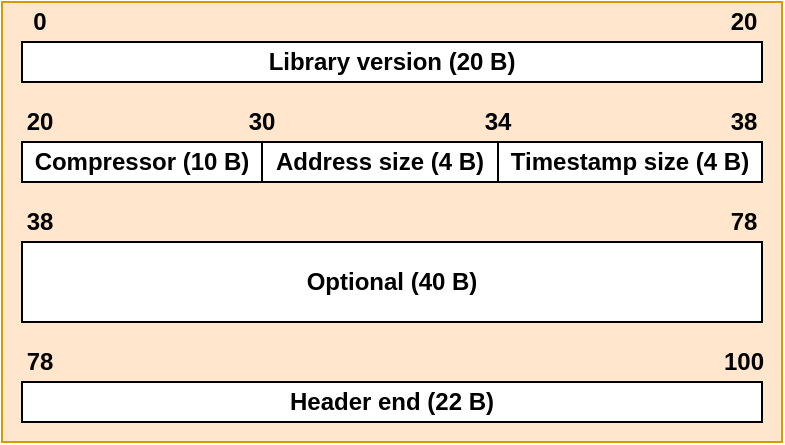 <mxfile version="20.2.3" type="device"><diagram id="98Kkw1cU9wQskM0YgGju" name="Página-1"><mxGraphModel dx="981" dy="1766" grid="1" gridSize="10" guides="1" tooltips="1" connect="1" arrows="1" fold="1" page="1" pageScale="1" pageWidth="827" pageHeight="1169" math="0" shadow="0"><root><mxCell id="0"/><mxCell id="1" parent="0"/><mxCell id="dVSPG--nkHf5Q36BvEm8-1" value="" style="rounded=0;whiteSpace=wrap;html=1;fontSize=10;fillColor=#ffe6cc;strokeColor=#d79b00;" vertex="1" parent="1"><mxGeometry x="240" y="-80" width="390" height="220" as="geometry"/></mxCell><mxCell id="dVSPG--nkHf5Q36BvEm8-2" value="&lt;b&gt;Library version (20 B)&lt;/b&gt;" style="rounded=0;whiteSpace=wrap;html=1;" vertex="1" parent="1"><mxGeometry x="250" y="-60" width="370" height="20" as="geometry"/></mxCell><mxCell id="dVSPG--nkHf5Q36BvEm8-3" value="&lt;b&gt;Compressor (10 B)&lt;/b&gt;" style="rounded=0;whiteSpace=wrap;html=1;" vertex="1" parent="1"><mxGeometry x="250" y="-10" width="120" height="20" as="geometry"/></mxCell><mxCell id="dVSPG--nkHf5Q36BvEm8-4" value="0" style="text;html=1;strokeColor=none;fillColor=none;align=center;verticalAlign=middle;whiteSpace=wrap;rounded=0;fontStyle=1" vertex="1" parent="1"><mxGeometry x="250" y="-80" width="18" height="20" as="geometry"/></mxCell><mxCell id="dVSPG--nkHf5Q36BvEm8-5" value="20" style="text;html=1;strokeColor=none;fillColor=none;align=center;verticalAlign=middle;whiteSpace=wrap;rounded=0;fontStyle=1" vertex="1" parent="1"><mxGeometry x="602" y="-80" width="18" height="20" as="geometry"/></mxCell><mxCell id="dVSPG--nkHf5Q36BvEm8-6" value="20" style="text;html=1;strokeColor=none;fillColor=none;align=center;verticalAlign=middle;whiteSpace=wrap;rounded=0;fontStyle=1" vertex="1" parent="1"><mxGeometry x="250" y="-30" width="18" height="20" as="geometry"/></mxCell><mxCell id="dVSPG--nkHf5Q36BvEm8-7" value="30" style="text;html=1;strokeColor=none;fillColor=none;align=center;verticalAlign=middle;whiteSpace=wrap;rounded=0;fontStyle=1" vertex="1" parent="1"><mxGeometry x="361" y="-30" width="18" height="20" as="geometry"/></mxCell><mxCell id="dVSPG--nkHf5Q36BvEm8-8" value="&lt;b&gt;Address size (4 B)&lt;/b&gt;" style="rounded=0;whiteSpace=wrap;html=1;" vertex="1" parent="1"><mxGeometry x="370" y="-10" width="118" height="20" as="geometry"/></mxCell><mxCell id="dVSPG--nkHf5Q36BvEm8-9" value="&lt;b&gt;Timestamp size (4 B)&lt;/b&gt;" style="rounded=0;whiteSpace=wrap;html=1;" vertex="1" parent="1"><mxGeometry x="488" y="-10" width="132" height="20" as="geometry"/></mxCell><mxCell id="dVSPG--nkHf5Q36BvEm8-10" value="34" style="text;html=1;strokeColor=none;fillColor=none;align=center;verticalAlign=middle;whiteSpace=wrap;rounded=0;fontStyle=1" vertex="1" parent="1"><mxGeometry x="479" y="-30" width="18" height="20" as="geometry"/></mxCell><mxCell id="dVSPG--nkHf5Q36BvEm8-11" value="38" style="text;html=1;strokeColor=none;fillColor=none;align=center;verticalAlign=middle;whiteSpace=wrap;rounded=0;fontStyle=1" vertex="1" parent="1"><mxGeometry x="602" y="-30" width="18" height="20" as="geometry"/></mxCell><mxCell id="dVSPG--nkHf5Q36BvEm8-12" value="&lt;b&gt;Optional (40 B)&lt;/b&gt;" style="rounded=0;whiteSpace=wrap;html=1;" vertex="1" parent="1"><mxGeometry x="250" y="40" width="370" height="40" as="geometry"/></mxCell><mxCell id="dVSPG--nkHf5Q36BvEm8-14" value="38" style="text;html=1;strokeColor=none;fillColor=none;align=center;verticalAlign=middle;whiteSpace=wrap;rounded=0;fontStyle=1" vertex="1" parent="1"><mxGeometry x="250" y="20" width="18" height="20" as="geometry"/></mxCell><mxCell id="dVSPG--nkHf5Q36BvEm8-15" value="78" style="text;html=1;strokeColor=none;fillColor=none;align=center;verticalAlign=middle;whiteSpace=wrap;rounded=0;fontStyle=1" vertex="1" parent="1"><mxGeometry x="602" y="20" width="18" height="20" as="geometry"/></mxCell><mxCell id="dVSPG--nkHf5Q36BvEm8-18" value="&lt;b&gt;Header end (22 B)&lt;/b&gt;" style="rounded=0;whiteSpace=wrap;html=1;" vertex="1" parent="1"><mxGeometry x="250" y="110" width="370" height="20" as="geometry"/></mxCell><mxCell id="dVSPG--nkHf5Q36BvEm8-19" value="78" style="text;html=1;strokeColor=none;fillColor=none;align=center;verticalAlign=middle;whiteSpace=wrap;rounded=0;fontStyle=1" vertex="1" parent="1"><mxGeometry x="250" y="90" width="18" height="20" as="geometry"/></mxCell><mxCell id="dVSPG--nkHf5Q36BvEm8-20" value="100" style="text;html=1;strokeColor=none;fillColor=none;align=center;verticalAlign=middle;whiteSpace=wrap;rounded=0;fontStyle=1" vertex="1" parent="1"><mxGeometry x="602" y="90" width="18" height="20" as="geometry"/></mxCell></root></mxGraphModel></diagram></mxfile>